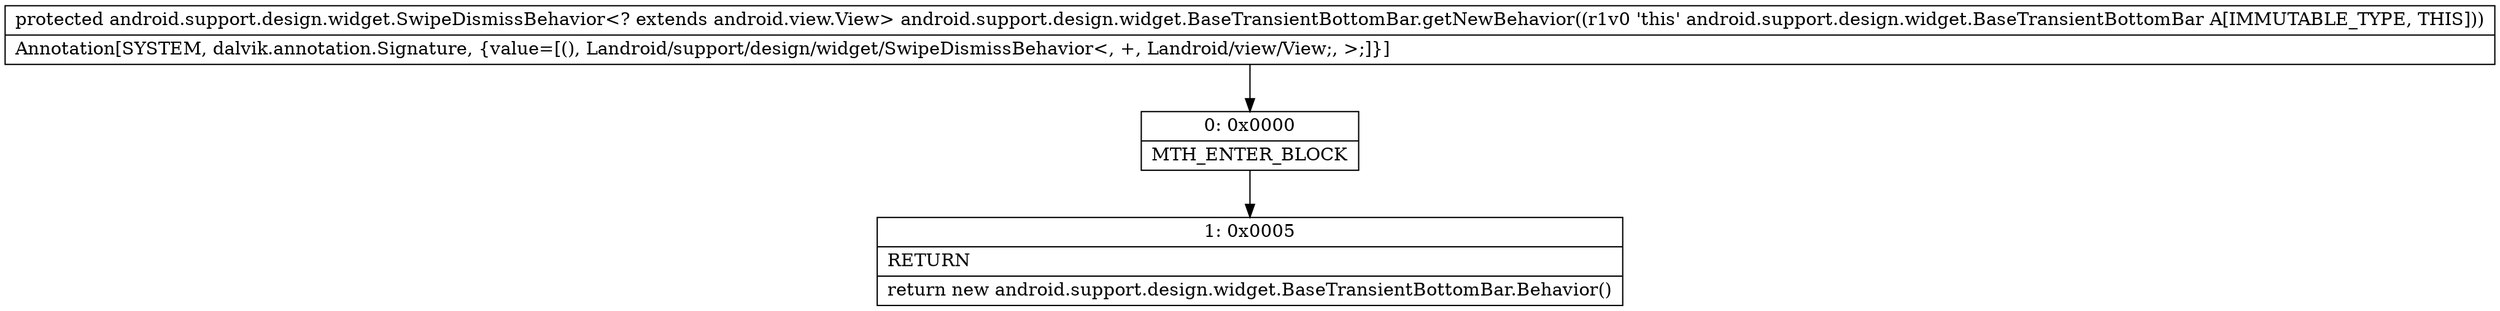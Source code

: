 digraph "CFG forandroid.support.design.widget.BaseTransientBottomBar.getNewBehavior()Landroid\/support\/design\/widget\/SwipeDismissBehavior;" {
Node_0 [shape=record,label="{0\:\ 0x0000|MTH_ENTER_BLOCK\l}"];
Node_1 [shape=record,label="{1\:\ 0x0005|RETURN\l|return new android.support.design.widget.BaseTransientBottomBar.Behavior()\l}"];
MethodNode[shape=record,label="{protected android.support.design.widget.SwipeDismissBehavior\<? extends android.view.View\> android.support.design.widget.BaseTransientBottomBar.getNewBehavior((r1v0 'this' android.support.design.widget.BaseTransientBottomBar A[IMMUTABLE_TYPE, THIS]))  | Annotation[SYSTEM, dalvik.annotation.Signature, \{value=[(), Landroid\/support\/design\/widget\/SwipeDismissBehavior\<, +, Landroid\/view\/View;, \>;]\}]\l}"];
MethodNode -> Node_0;
Node_0 -> Node_1;
}

